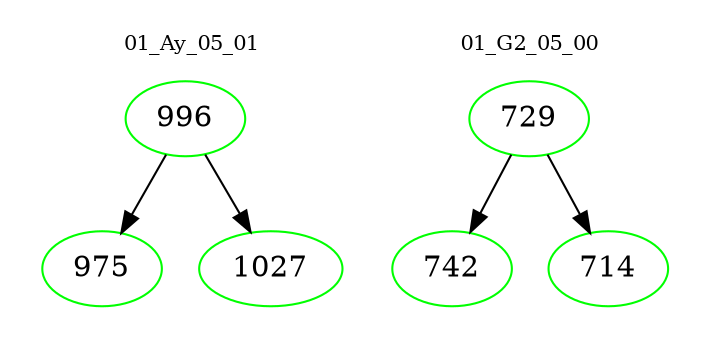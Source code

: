 digraph{
subgraph cluster_0 {
color = white
label = "01_Ay_05_01";
fontsize=10;
T0_996 [label="996", color="green"]
T0_996 -> T0_975 [color="black"]
T0_975 [label="975", color="green"]
T0_996 -> T0_1027 [color="black"]
T0_1027 [label="1027", color="green"]
}
subgraph cluster_1 {
color = white
label = "01_G2_05_00";
fontsize=10;
T1_729 [label="729", color="green"]
T1_729 -> T1_742 [color="black"]
T1_742 [label="742", color="green"]
T1_729 -> T1_714 [color="black"]
T1_714 [label="714", color="green"]
}
}
